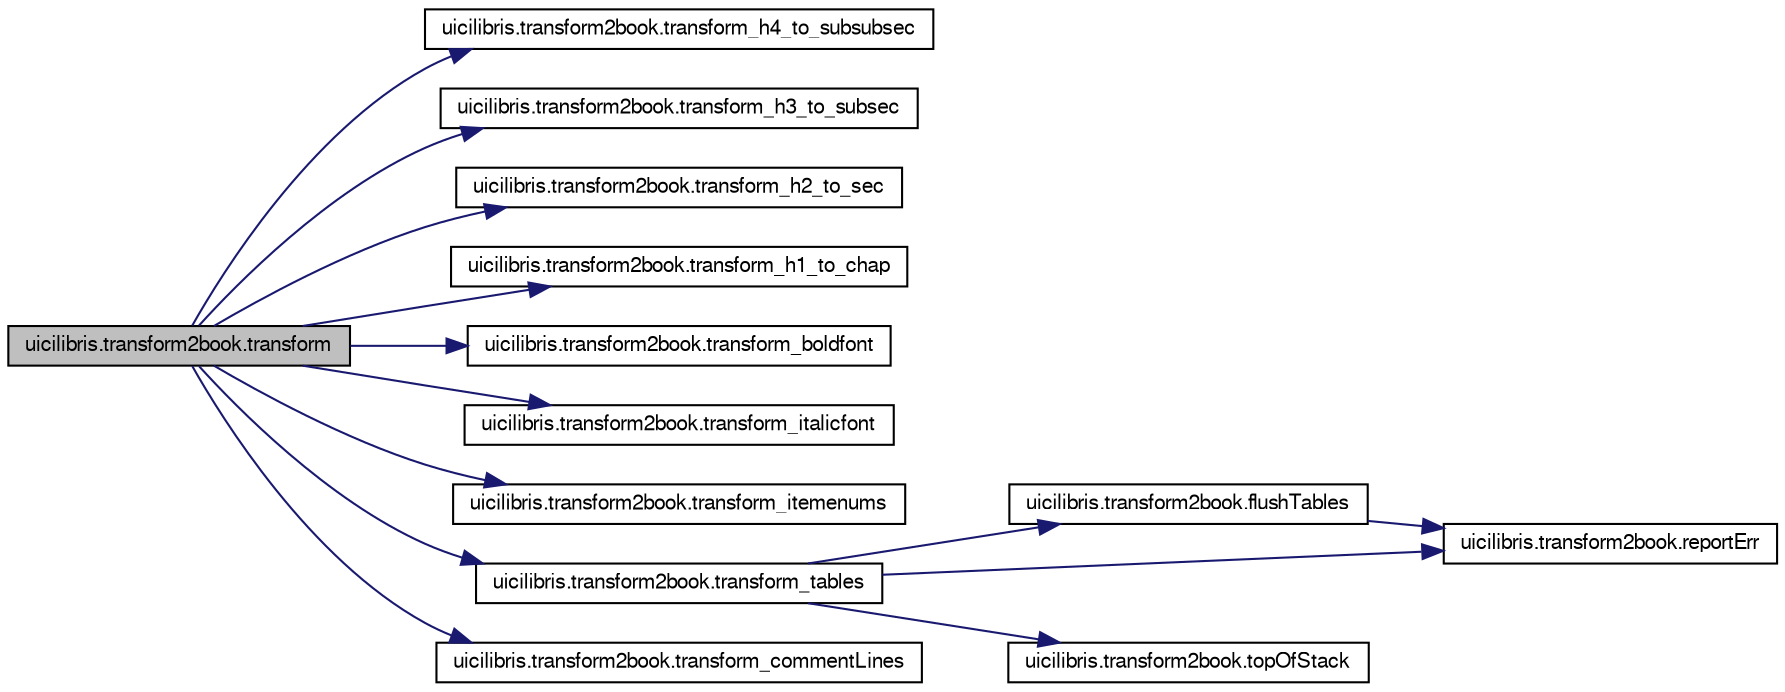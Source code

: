 digraph G
{
  edge [fontname="FreeSans",fontsize="10",labelfontname="FreeSans",labelfontsize="10"];
  node [fontname="FreeSans",fontsize="10",shape=record];
  rankdir="LR";
  Node1 [label="uicilibris.transform2book.transform",height=0.2,width=0.4,color="black", fillcolor="grey75", style="filled" fontcolor="black"];
  Node1 -> Node2 [color="midnightblue",fontsize="10",style="solid",fontname="FreeSans"];
  Node2 [label="uicilibris.transform2book.transform_h4_to_subsubsec",height=0.2,width=0.4,color="black", fillcolor="white", style="filled",URL="$namespaceuicilibris_1_1transform2book.html#a16a30bedfcd3efb8de8104471a959b52",tooltip="headings (3) to subsubsection"];
  Node1 -> Node3 [color="midnightblue",fontsize="10",style="solid",fontname="FreeSans"];
  Node3 [label="uicilibris.transform2book.transform_h3_to_subsec",height=0.2,width=0.4,color="black", fillcolor="white", style="filled",URL="$namespaceuicilibris_1_1transform2book.html#a971d3c1ce00d938fb739370286d558ad",tooltip="headings (2) to subsections"];
  Node1 -> Node4 [color="midnightblue",fontsize="10",style="solid",fontname="FreeSans"];
  Node4 [label="uicilibris.transform2book.transform_h2_to_sec",height=0.2,width=0.4,color="black", fillcolor="white", style="filled",URL="$namespaceuicilibris_1_1transform2book.html#a64518fc2fd5bb9b1e55e29fa5b28b260",tooltip="headings (1) to sections"];
  Node1 -> Node5 [color="midnightblue",fontsize="10",style="solid",fontname="FreeSans"];
  Node5 [label="uicilibris.transform2book.transform_h1_to_chap",height=0.2,width=0.4,color="black", fillcolor="white", style="filled",URL="$namespaceuicilibris_1_1transform2book.html#a0d2c1293746df981fc363524dc7ad52b",tooltip="headings (0) to chapters"];
  Node1 -> Node6 [color="midnightblue",fontsize="10",style="solid",fontname="FreeSans"];
  Node6 [label="uicilibris.transform2book.transform_boldfont",height=0.2,width=0.4,color="black", fillcolor="white", style="filled",URL="$namespaceuicilibris_1_1transform2book.html#a06a595b9bc4a1663231d6574fddb5434",tooltip="bold font"];
  Node1 -> Node7 [color="midnightblue",fontsize="10",style="solid",fontname="FreeSans"];
  Node7 [label="uicilibris.transform2book.transform_italicfont",height=0.2,width=0.4,color="black", fillcolor="white", style="filled",URL="$namespaceuicilibris_1_1transform2book.html#a8231118733f161fddf437e2045f789af",tooltip="italic font"];
  Node1 -> Node8 [color="midnightblue",fontsize="10",style="solid",fontname="FreeSans"];
  Node8 [label="uicilibris.transform2book.transform_itemenums",height=0.2,width=0.4,color="black", fillcolor="white", style="filled",URL="$namespaceuicilibris_1_1transform2book.html#a4cf4bffa54abd1c9570d2dd58c203d44",tooltip="handle itemizations/enumerations"];
  Node1 -> Node9 [color="midnightblue",fontsize="10",style="solid",fontname="FreeSans"];
  Node9 [label="uicilibris.transform2book.transform_tables",height=0.2,width=0.4,color="black", fillcolor="white", style="filled",URL="$namespaceuicilibris_1_1transform2book.html#a6f184c9a3e65ab33b63b0c7828ce923a",tooltip="handle mediawiki tables"];
  Node9 -> Node10 [color="midnightblue",fontsize="10",style="solid",fontname="FreeSans"];
  Node10 [label="uicilibris.transform2book.flushTables",height=0.2,width=0.4,color="black", fillcolor="white", style="filled",URL="$namespaceuicilibris_1_1transform2book.html#a7b1b336762259ca843b8d8dfd695dd23",tooltip="flushes the table state"];
  Node10 -> Node11 [color="midnightblue",fontsize="10",style="solid",fontname="FreeSans"];
  Node11 [label="uicilibris.transform2book.reportErr",height=0.2,width=0.4,color="black", fillcolor="white", style="filled",URL="$namespaceuicilibris_1_1transform2book.html#a9a906578a0b55622178fdba1072e401e",tooltip="emits messages for the user"];
  Node9 -> Node12 [color="midnightblue",fontsize="10",style="solid",fontname="FreeSans"];
  Node12 [label="uicilibris.transform2book.topOfStack",height=0.2,width=0.4,color="black", fillcolor="white", style="filled",URL="$namespaceuicilibris_1_1transform2book.html#a66287fce1c93a0e5931d54035dcfb379",tooltip="returns the top of the stack if any"];
  Node9 -> Node11 [color="midnightblue",fontsize="10",style="solid",fontname="FreeSans"];
  Node1 -> Node13 [color="midnightblue",fontsize="10",style="solid",fontname="FreeSans"];
  Node13 [label="uicilibris.transform2book.transform_commentLines",height=0.2,width=0.4,color="black", fillcolor="white", style="filled",URL="$namespaceuicilibris_1_1transform2book.html#a969020c6558588101c875d7c65e8b768",tooltip="transform comment-only lines in LaTeX comment lines"];
}
